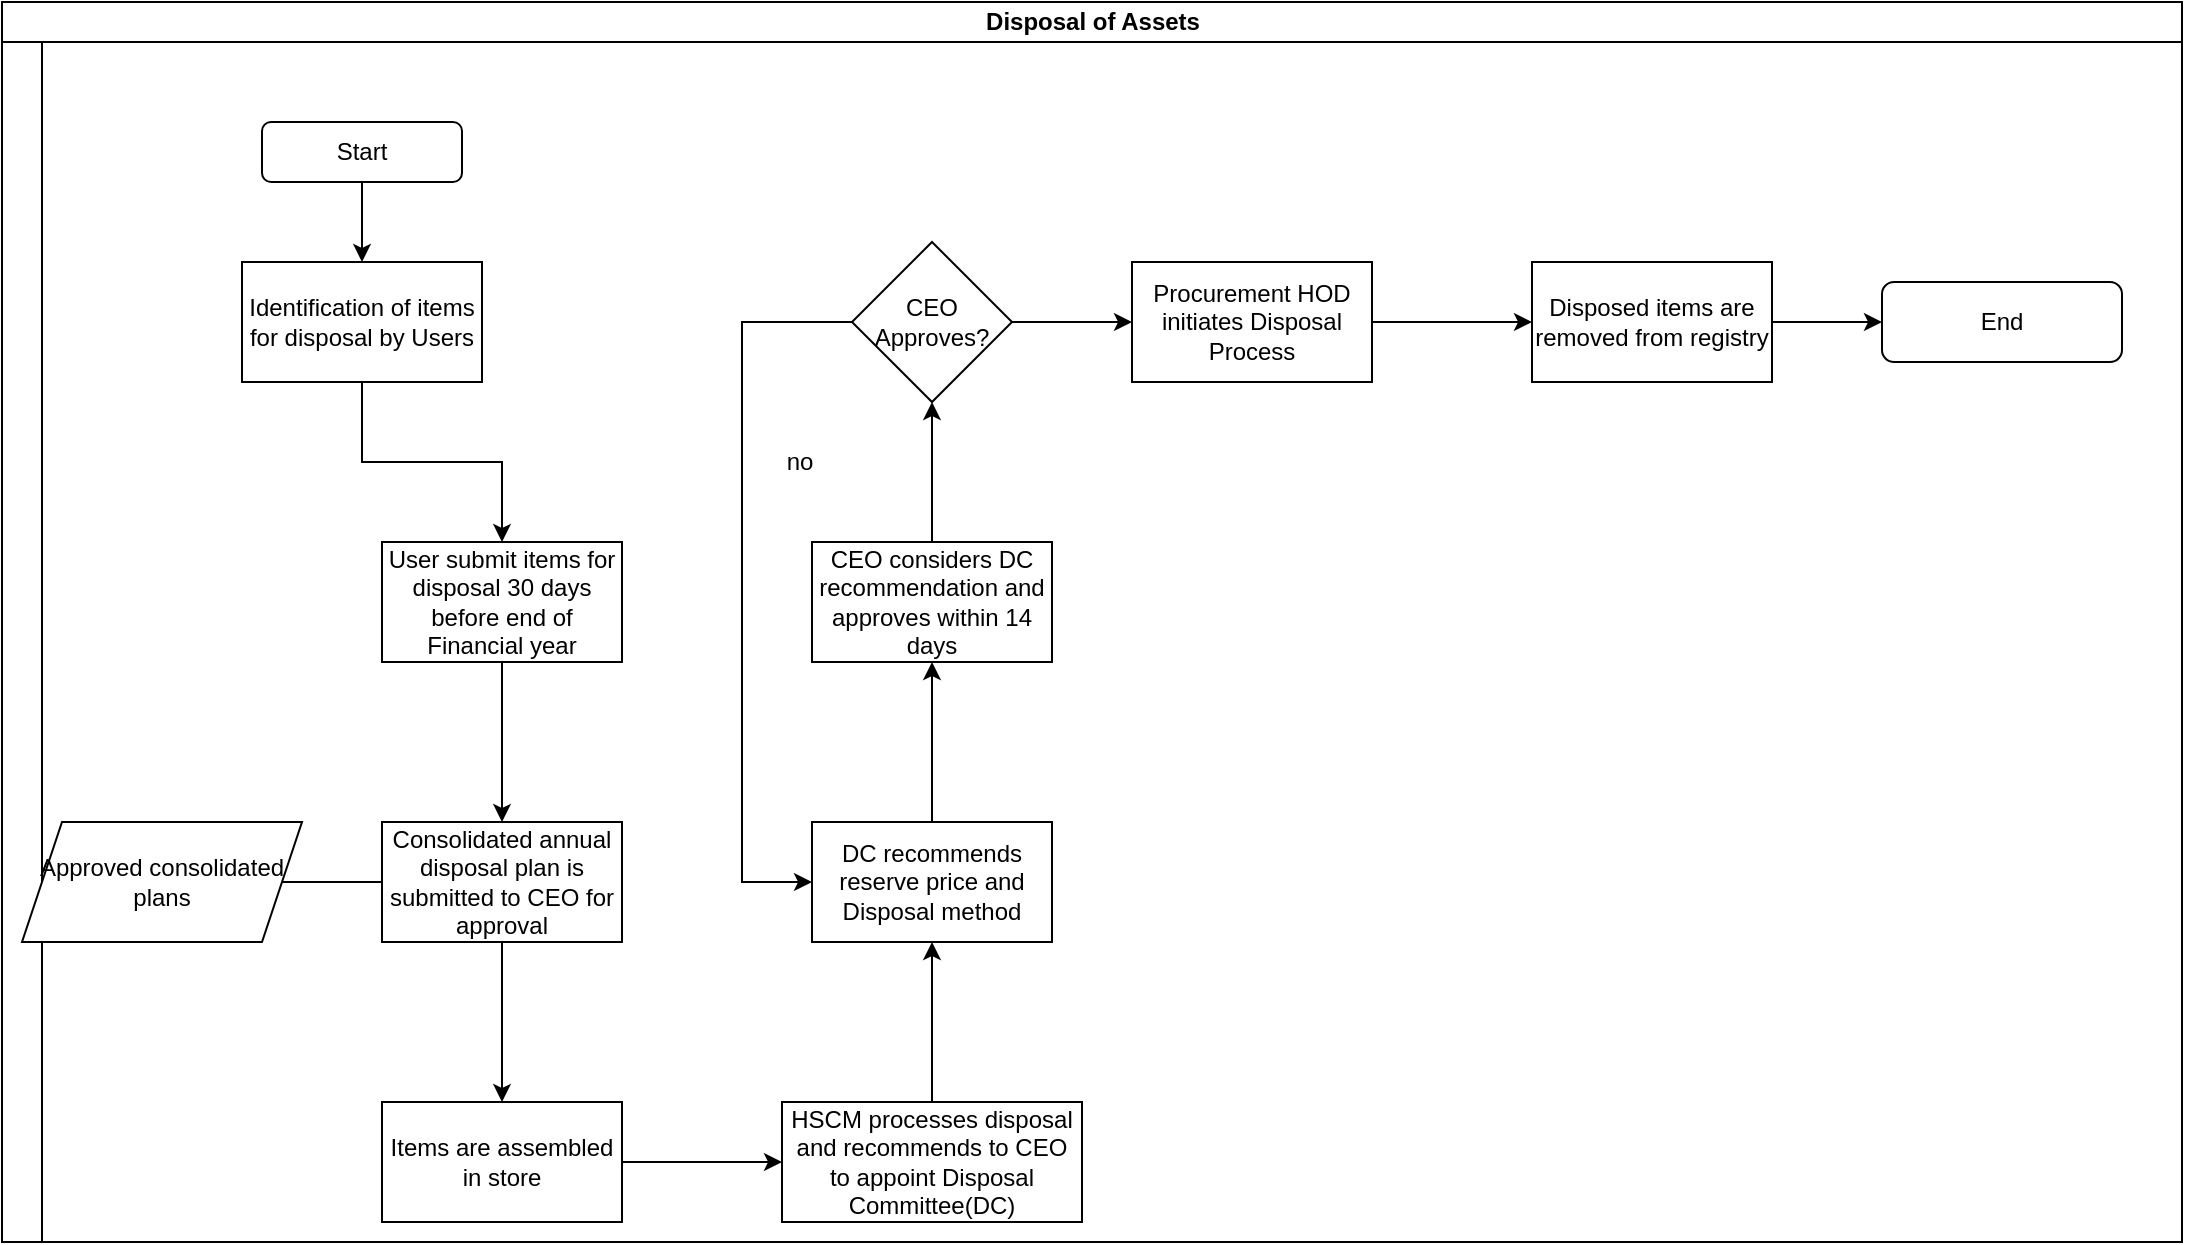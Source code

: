 <mxfile version="13.6.5" type="github">
  <diagram id="jB66JqobCLmvWqmxrgnv" name="Page-1">
    <mxGraphModel dx="1038" dy="547" grid="1" gridSize="10" guides="1" tooltips="1" connect="1" arrows="1" fold="1" page="1" pageScale="1" pageWidth="1169" pageHeight="827" math="0" shadow="0">
      <root>
        <mxCell id="0" />
        <mxCell id="1" parent="0" />
        <mxCell id="h_ezqX-6WjAETVGM0M3Z-1" value="Disposal of Assets" style="swimlane;html=1;childLayout=stackLayout;resizeParent=1;resizeParentMax=0;horizontal=1;startSize=20;horizontalStack=0;" vertex="1" parent="1">
          <mxGeometry x="10" y="40" width="1090" height="620" as="geometry" />
        </mxCell>
        <mxCell id="h_ezqX-6WjAETVGM0M3Z-2" value="" style="swimlane;html=1;startSize=20;horizontal=0;" vertex="1" parent="h_ezqX-6WjAETVGM0M3Z-1">
          <mxGeometry y="20" width="1090" height="600" as="geometry" />
        </mxCell>
        <mxCell id="h_ezqX-6WjAETVGM0M3Z-5" value="Start" style="rounded=1;whiteSpace=wrap;html=1;" vertex="1" parent="h_ezqX-6WjAETVGM0M3Z-2">
          <mxGeometry x="130" y="40" width="100" height="30" as="geometry" />
        </mxCell>
        <mxCell id="h_ezqX-6WjAETVGM0M3Z-32" value="End" style="rounded=1;whiteSpace=wrap;html=1;" vertex="1" parent="h_ezqX-6WjAETVGM0M3Z-2">
          <mxGeometry x="940" y="120" width="120" height="40" as="geometry" />
        </mxCell>
        <mxCell id="h_ezqX-6WjAETVGM0M3Z-7" value="Identification of items for disposal by Users" style="rounded=0;whiteSpace=wrap;html=1;" vertex="1" parent="h_ezqX-6WjAETVGM0M3Z-2">
          <mxGeometry x="120" y="110" width="120" height="60" as="geometry" />
        </mxCell>
        <mxCell id="h_ezqX-6WjAETVGM0M3Z-8" value="" style="endArrow=classic;html=1;exitX=0.5;exitY=1;exitDx=0;exitDy=0;" edge="1" parent="h_ezqX-6WjAETVGM0M3Z-2" source="h_ezqX-6WjAETVGM0M3Z-5" target="h_ezqX-6WjAETVGM0M3Z-7">
          <mxGeometry width="50" height="50" relative="1" as="geometry">
            <mxPoint x="420" y="220" as="sourcePoint" />
            <mxPoint x="470" y="170" as="targetPoint" />
          </mxGeometry>
        </mxCell>
        <mxCell id="h_ezqX-6WjAETVGM0M3Z-27" value="no" style="text;html=1;strokeColor=none;fillColor=none;align=center;verticalAlign=middle;whiteSpace=wrap;rounded=0;" vertex="1" parent="h_ezqX-6WjAETVGM0M3Z-2">
          <mxGeometry x="379" y="200" width="40" height="20" as="geometry" />
        </mxCell>
        <mxCell id="h_ezqX-6WjAETVGM0M3Z-12" value="" style="edgeStyle=orthogonalEdgeStyle;rounded=0;orthogonalLoop=1;jettySize=auto;html=1;" edge="1" parent="1" source="h_ezqX-6WjAETVGM0M3Z-9" target="h_ezqX-6WjAETVGM0M3Z-11">
          <mxGeometry relative="1" as="geometry" />
        </mxCell>
        <mxCell id="h_ezqX-6WjAETVGM0M3Z-9" value="User submit items for disposal 30 days before end of Financial year" style="whiteSpace=wrap;html=1;rounded=0;" vertex="1" parent="1">
          <mxGeometry x="200" y="310" width="120" height="60" as="geometry" />
        </mxCell>
        <mxCell id="h_ezqX-6WjAETVGM0M3Z-10" value="" style="edgeStyle=orthogonalEdgeStyle;rounded=0;orthogonalLoop=1;jettySize=auto;html=1;" edge="1" parent="1" source="h_ezqX-6WjAETVGM0M3Z-7" target="h_ezqX-6WjAETVGM0M3Z-9">
          <mxGeometry relative="1" as="geometry" />
        </mxCell>
        <mxCell id="h_ezqX-6WjAETVGM0M3Z-14" value="" style="edgeStyle=orthogonalEdgeStyle;rounded=0;orthogonalLoop=1;jettySize=auto;html=1;" edge="1" parent="1" source="h_ezqX-6WjAETVGM0M3Z-11" target="h_ezqX-6WjAETVGM0M3Z-13">
          <mxGeometry relative="1" as="geometry" />
        </mxCell>
        <mxCell id="h_ezqX-6WjAETVGM0M3Z-18" value="" style="edgeStyle=orthogonalEdgeStyle;rounded=0;orthogonalLoop=1;jettySize=auto;html=1;" edge="1" parent="1" source="h_ezqX-6WjAETVGM0M3Z-11">
          <mxGeometry relative="1" as="geometry">
            <mxPoint x="130" y="480" as="targetPoint" />
          </mxGeometry>
        </mxCell>
        <mxCell id="h_ezqX-6WjAETVGM0M3Z-11" value="Consolidated annual disposal plan is submitted to CEO for approval" style="whiteSpace=wrap;html=1;rounded=0;" vertex="1" parent="1">
          <mxGeometry x="200" y="450" width="120" height="60" as="geometry" />
        </mxCell>
        <mxCell id="h_ezqX-6WjAETVGM0M3Z-16" value="" style="edgeStyle=orthogonalEdgeStyle;rounded=0;orthogonalLoop=1;jettySize=auto;html=1;" edge="1" parent="1" source="h_ezqX-6WjAETVGM0M3Z-13" target="h_ezqX-6WjAETVGM0M3Z-15">
          <mxGeometry relative="1" as="geometry" />
        </mxCell>
        <mxCell id="h_ezqX-6WjAETVGM0M3Z-13" value="Items are assembled in store" style="whiteSpace=wrap;html=1;rounded=0;" vertex="1" parent="1">
          <mxGeometry x="200" y="590" width="120" height="60" as="geometry" />
        </mxCell>
        <mxCell id="h_ezqX-6WjAETVGM0M3Z-20" value="" style="edgeStyle=orthogonalEdgeStyle;rounded=0;orthogonalLoop=1;jettySize=auto;html=1;" edge="1" parent="1" source="h_ezqX-6WjAETVGM0M3Z-15" target="h_ezqX-6WjAETVGM0M3Z-19">
          <mxGeometry relative="1" as="geometry" />
        </mxCell>
        <mxCell id="h_ezqX-6WjAETVGM0M3Z-15" value="HSCM processes disposal and recommends to CEO to appoint Disposal Committee(DC)" style="whiteSpace=wrap;html=1;rounded=0;" vertex="1" parent="1">
          <mxGeometry x="400" y="590" width="150" height="60" as="geometry" />
        </mxCell>
        <mxCell id="h_ezqX-6WjAETVGM0M3Z-17" value="Approved consolidated plans" style="shape=parallelogram;perimeter=parallelogramPerimeter;whiteSpace=wrap;html=1;fixedSize=1;rounded=0;" vertex="1" parent="1">
          <mxGeometry x="20" y="450" width="140" height="60" as="geometry" />
        </mxCell>
        <mxCell id="h_ezqX-6WjAETVGM0M3Z-22" value="" style="edgeStyle=orthogonalEdgeStyle;rounded=0;orthogonalLoop=1;jettySize=auto;html=1;" edge="1" parent="1" source="h_ezqX-6WjAETVGM0M3Z-19" target="h_ezqX-6WjAETVGM0M3Z-21">
          <mxGeometry relative="1" as="geometry" />
        </mxCell>
        <mxCell id="h_ezqX-6WjAETVGM0M3Z-19" value="DC recommends reserve price and Disposal method" style="whiteSpace=wrap;html=1;rounded=0;" vertex="1" parent="1">
          <mxGeometry x="415" y="450" width="120" height="60" as="geometry" />
        </mxCell>
        <mxCell id="h_ezqX-6WjAETVGM0M3Z-24" value="" style="edgeStyle=orthogonalEdgeStyle;rounded=0;orthogonalLoop=1;jettySize=auto;html=1;" edge="1" parent="1" source="h_ezqX-6WjAETVGM0M3Z-21" target="h_ezqX-6WjAETVGM0M3Z-23">
          <mxGeometry relative="1" as="geometry" />
        </mxCell>
        <mxCell id="h_ezqX-6WjAETVGM0M3Z-21" value="CEO considers DC recommendation and approves within 14 days" style="whiteSpace=wrap;html=1;rounded=0;" vertex="1" parent="1">
          <mxGeometry x="415" y="310" width="120" height="60" as="geometry" />
        </mxCell>
        <mxCell id="h_ezqX-6WjAETVGM0M3Z-26" value="" style="edgeStyle=orthogonalEdgeStyle;rounded=0;orthogonalLoop=1;jettySize=auto;html=1;entryX=0;entryY=0.5;entryDx=0;entryDy=0;" edge="1" parent="1" source="h_ezqX-6WjAETVGM0M3Z-23" target="h_ezqX-6WjAETVGM0M3Z-19">
          <mxGeometry relative="1" as="geometry">
            <mxPoint x="370" y="490" as="targetPoint" />
            <Array as="points">
              <mxPoint x="380" y="200" />
              <mxPoint x="380" y="480" />
            </Array>
          </mxGeometry>
        </mxCell>
        <mxCell id="h_ezqX-6WjAETVGM0M3Z-29" value="" style="edgeStyle=orthogonalEdgeStyle;rounded=0;orthogonalLoop=1;jettySize=auto;html=1;" edge="1" parent="1" source="h_ezqX-6WjAETVGM0M3Z-23" target="h_ezqX-6WjAETVGM0M3Z-28">
          <mxGeometry relative="1" as="geometry" />
        </mxCell>
        <mxCell id="h_ezqX-6WjAETVGM0M3Z-23" value="CEO Approves?" style="rhombus;whiteSpace=wrap;html=1;rounded=0;" vertex="1" parent="1">
          <mxGeometry x="435" y="160" width="80" height="80" as="geometry" />
        </mxCell>
        <mxCell id="h_ezqX-6WjAETVGM0M3Z-31" value="" style="edgeStyle=orthogonalEdgeStyle;rounded=0;orthogonalLoop=1;jettySize=auto;html=1;" edge="1" parent="1" source="h_ezqX-6WjAETVGM0M3Z-28" target="h_ezqX-6WjAETVGM0M3Z-30">
          <mxGeometry relative="1" as="geometry" />
        </mxCell>
        <mxCell id="h_ezqX-6WjAETVGM0M3Z-28" value="Procurement HOD initiates Disposal Process" style="whiteSpace=wrap;html=1;rounded=0;" vertex="1" parent="1">
          <mxGeometry x="575" y="170" width="120" height="60" as="geometry" />
        </mxCell>
        <mxCell id="h_ezqX-6WjAETVGM0M3Z-34" value="" style="edgeStyle=orthogonalEdgeStyle;rounded=0;orthogonalLoop=1;jettySize=auto;html=1;" edge="1" parent="1" source="h_ezqX-6WjAETVGM0M3Z-30">
          <mxGeometry relative="1" as="geometry">
            <mxPoint x="950" y="200" as="targetPoint" />
          </mxGeometry>
        </mxCell>
        <mxCell id="h_ezqX-6WjAETVGM0M3Z-30" value="Disposed items are removed from registry" style="whiteSpace=wrap;html=1;rounded=0;" vertex="1" parent="1">
          <mxGeometry x="775" y="170" width="120" height="60" as="geometry" />
        </mxCell>
      </root>
    </mxGraphModel>
  </diagram>
</mxfile>
